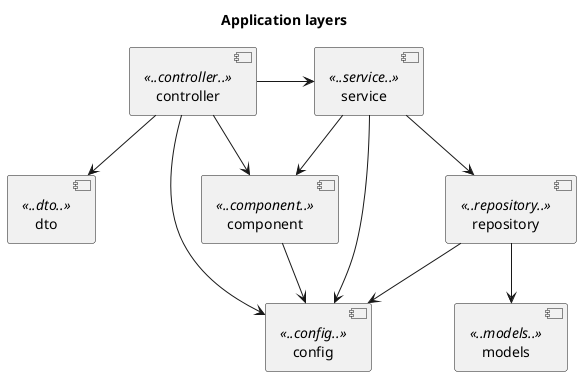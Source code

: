 @startuml

title Application layers

[controller] <<..controller..>> as controller
[component] <<..component..>> as component
[repository] <<..repository..>> as repository
[models] <<..models..>> as models
[dto] <<..dto..>> as dto
[service] <<..service..>> as service
[config] <<..config..>> as config

' who can use configuration
controller --> config
component  --> config
repository --> config
service    --> config

' who can use dto
controller --> dto

' who can use repository
service    --> repository

' who can use component
controller --> component
service    --> component

' who can use service
controller -> service

' who can use models
repository --> models

@enduml